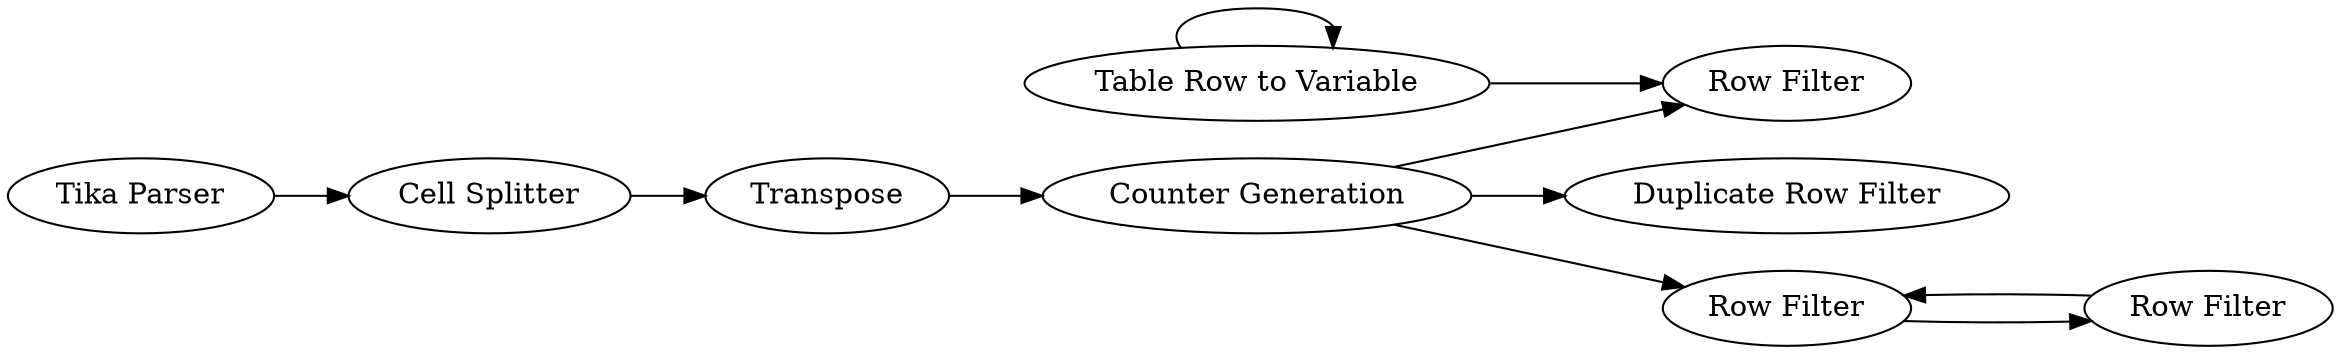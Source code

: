 digraph {
	7 -> 7
	16 -> 11
	7 -> 8
	4 -> 16
	3 -> 4
	2 -> 9
	16 -> 2
	16 -> 8
	1 -> 3
	9 -> 2
	16 [label="Counter Generation"]
	1 [label="Tika Parser"]
	7 [label="Table Row to Variable"]
	9 [label="Row Filter"]
	11 [label="Duplicate Row Filter"]
	4 [label=Transpose]
	8 [label="Row Filter"]
	3 [label="Cell Splitter"]
	2 [label="Row Filter"]
	rankdir=LR
}
